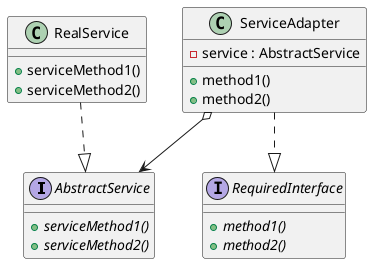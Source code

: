 @startuml

  interface AbstractService{
    + {abstract} serviceMethod1()
    + {abstract} serviceMethod2()
  }

  class RealService{
    + serviceMethod1()
    + serviceMethod2()
  }

  interface RequiredInterface{
    + {abstract} method1()
    + {abstract} method2()
  }

  class ServiceAdapter{
    - service : AbstractService
    + method1()
    + method2()
  }

  RealService ..|> AbstractService
  ServiceAdapter ..|> RequiredInterface
  ServiceAdapter o--> AbstractService

@enduml
